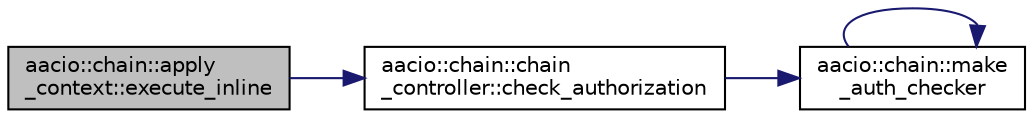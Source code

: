 digraph "aacio::chain::apply_context::execute_inline"
{
  edge [fontname="Helvetica",fontsize="10",labelfontname="Helvetica",labelfontsize="10"];
  node [fontname="Helvetica",fontsize="10",shape=record];
  rankdir="LR";
  Node0 [label="aacio::chain::apply\l_context::execute_inline",height=0.2,width=0.4,color="black", fillcolor="grey75", style="filled", fontcolor="black"];
  Node0 -> Node1 [color="midnightblue",fontsize="10",style="solid"];
  Node1 [label="aacio::chain::chain\l_controller::check_authorization",height=0.2,width=0.4,color="black", fillcolor="white", style="filled",URL="$classaacio_1_1chain_1_1chain__controller.html#a207cee9826f5abac00f1de3c5735df3d"];
  Node1 -> Node2 [color="midnightblue",fontsize="10",style="solid"];
  Node2 [label="aacio::chain::make\l_auth_checker",height=0.2,width=0.4,color="black", fillcolor="white", style="filled",URL="$authority__checker_8hpp.html#aa1f1b647d3544065468ec4934289591d",tooltip="authority_checker "];
  Node2 -> Node2 [color="midnightblue",fontsize="10",style="solid"];
}
